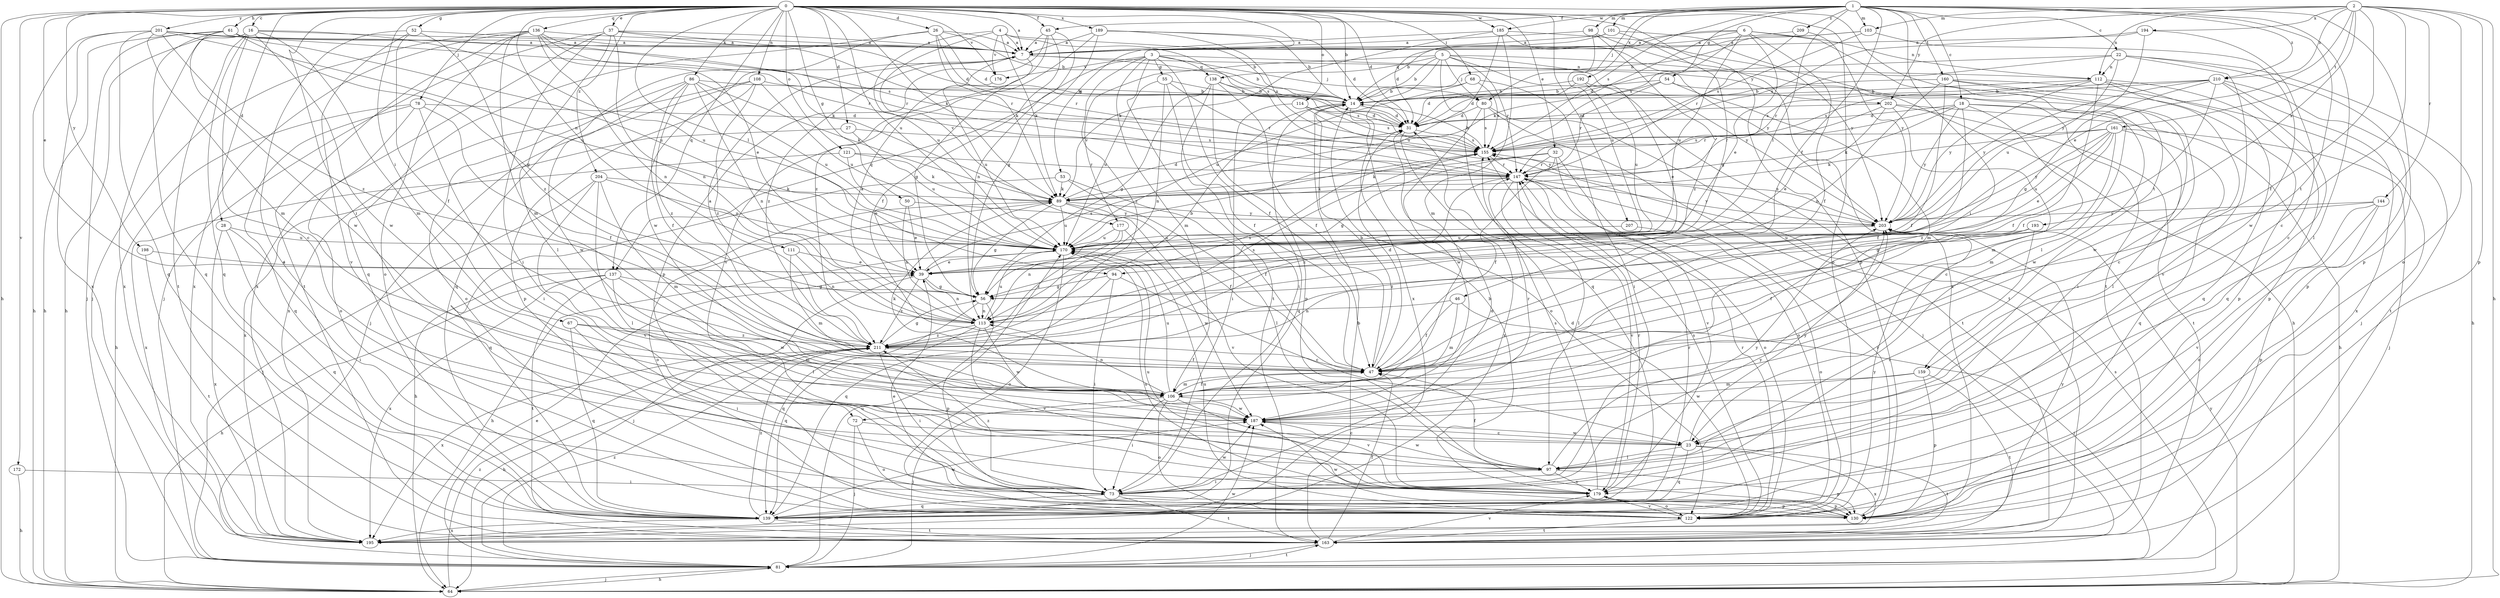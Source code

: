strict digraph  {
0;
1;
2;
3;
4;
5;
6;
7;
14;
16;
18;
22;
23;
26;
27;
28;
31;
32;
37;
39;
45;
46;
47;
50;
52;
53;
54;
55;
56;
61;
64;
67;
68;
72;
73;
78;
80;
81;
86;
89;
94;
97;
98;
101;
103;
106;
108;
111;
112;
113;
114;
121;
122;
130;
136;
137;
138;
139;
144;
147;
155;
159;
160;
161;
163;
170;
172;
176;
177;
179;
185;
187;
189;
192;
193;
194;
195;
198;
201;
202;
203;
204;
207;
209;
210;
211;
0 -> 7  [label=a];
0 -> 14  [label=b];
0 -> 16  [label=c];
0 -> 26  [label=d];
0 -> 27  [label=d];
0 -> 28  [label=d];
0 -> 31  [label=d];
0 -> 32  [label=e];
0 -> 37  [label=e];
0 -> 39  [label=e];
0 -> 45  [label=f];
0 -> 50  [label=g];
0 -> 52  [label=g];
0 -> 53  [label=g];
0 -> 61  [label=h];
0 -> 64  [label=h];
0 -> 67  [label=i];
0 -> 68  [label=i];
0 -> 72  [label=i];
0 -> 78  [label=j];
0 -> 86  [label=k];
0 -> 89  [label=k];
0 -> 94  [label=l];
0 -> 108  [label=n];
0 -> 111  [label=n];
0 -> 114  [label=o];
0 -> 121  [label=o];
0 -> 122  [label=o];
0 -> 130  [label=p];
0 -> 136  [label=q];
0 -> 137  [label=q];
0 -> 159  [label=t];
0 -> 170  [label=u];
0 -> 172  [label=v];
0 -> 176  [label=v];
0 -> 185  [label=w];
0 -> 189  [label=x];
0 -> 198  [label=y];
0 -> 201  [label=y];
0 -> 204  [label=z];
0 -> 207  [label=z];
1 -> 18  [label=c];
1 -> 22  [label=c];
1 -> 45  [label=f];
1 -> 46  [label=f];
1 -> 54  [label=g];
1 -> 72  [label=i];
1 -> 80  [label=j];
1 -> 94  [label=l];
1 -> 97  [label=l];
1 -> 98  [label=m];
1 -> 101  [label=m];
1 -> 103  [label=m];
1 -> 130  [label=p];
1 -> 155  [label=s];
1 -> 159  [label=t];
1 -> 160  [label=t];
1 -> 185  [label=w];
1 -> 192  [label=x];
1 -> 209  [label=z];
1 -> 210  [label=z];
2 -> 23  [label=c];
2 -> 39  [label=e];
2 -> 47  [label=f];
2 -> 64  [label=h];
2 -> 103  [label=m];
2 -> 112  [label=n];
2 -> 122  [label=o];
2 -> 130  [label=p];
2 -> 144  [label=r];
2 -> 161  [label=t];
2 -> 193  [label=x];
2 -> 194  [label=x];
2 -> 202  [label=y];
2 -> 210  [label=z];
3 -> 47  [label=f];
3 -> 55  [label=g];
3 -> 80  [label=j];
3 -> 106  [label=m];
3 -> 137  [label=q];
3 -> 138  [label=q];
3 -> 163  [label=t];
3 -> 176  [label=v];
3 -> 202  [label=y];
3 -> 211  [label=z];
4 -> 7  [label=a];
4 -> 14  [label=b];
4 -> 89  [label=k];
4 -> 155  [label=s];
4 -> 170  [label=u];
4 -> 176  [label=v];
4 -> 177  [label=v];
5 -> 14  [label=b];
5 -> 64  [label=h];
5 -> 80  [label=j];
5 -> 138  [label=q];
5 -> 139  [label=q];
5 -> 147  [label=r];
5 -> 163  [label=t];
5 -> 177  [label=v];
5 -> 195  [label=x];
5 -> 203  [label=y];
6 -> 7  [label=a];
6 -> 14  [label=b];
6 -> 39  [label=e];
6 -> 47  [label=f];
6 -> 89  [label=k];
6 -> 97  [label=l];
6 -> 112  [label=n];
6 -> 155  [label=s];
6 -> 170  [label=u];
7 -> 14  [label=b];
7 -> 56  [label=g];
7 -> 112  [label=n];
7 -> 139  [label=q];
7 -> 211  [label=z];
14 -> 31  [label=d];
14 -> 122  [label=o];
14 -> 139  [label=q];
16 -> 7  [label=a];
16 -> 23  [label=c];
16 -> 64  [label=h];
16 -> 106  [label=m];
16 -> 139  [label=q];
16 -> 163  [label=t];
16 -> 170  [label=u];
16 -> 187  [label=w];
16 -> 195  [label=x];
18 -> 31  [label=d];
18 -> 47  [label=f];
18 -> 89  [label=k];
18 -> 97  [label=l];
18 -> 106  [label=m];
18 -> 147  [label=r];
18 -> 187  [label=w];
18 -> 203  [label=y];
22 -> 31  [label=d];
22 -> 64  [label=h];
22 -> 112  [label=n];
22 -> 130  [label=p];
22 -> 147  [label=r];
22 -> 170  [label=u];
22 -> 179  [label=v];
23 -> 97  [label=l];
23 -> 139  [label=q];
23 -> 163  [label=t];
23 -> 187  [label=w];
23 -> 195  [label=x];
23 -> 203  [label=y];
26 -> 7  [label=a];
26 -> 14  [label=b];
26 -> 31  [label=d];
26 -> 89  [label=k];
26 -> 139  [label=q];
26 -> 147  [label=r];
26 -> 187  [label=w];
27 -> 155  [label=s];
27 -> 170  [label=u];
27 -> 195  [label=x];
28 -> 73  [label=i];
28 -> 139  [label=q];
28 -> 170  [label=u];
28 -> 195  [label=x];
31 -> 155  [label=s];
31 -> 195  [label=x];
32 -> 47  [label=f];
32 -> 56  [label=g];
32 -> 89  [label=k];
32 -> 122  [label=o];
32 -> 147  [label=r];
32 -> 179  [label=v];
37 -> 7  [label=a];
37 -> 31  [label=d];
37 -> 73  [label=i];
37 -> 81  [label=j];
37 -> 97  [label=l];
37 -> 113  [label=n];
37 -> 147  [label=r];
37 -> 195  [label=x];
39 -> 56  [label=g];
39 -> 81  [label=j];
39 -> 113  [label=n];
39 -> 155  [label=s];
39 -> 211  [label=z];
45 -> 7  [label=a];
45 -> 47  [label=f];
45 -> 113  [label=n];
45 -> 130  [label=p];
45 -> 211  [label=z];
46 -> 47  [label=f];
46 -> 81  [label=j];
46 -> 106  [label=m];
46 -> 113  [label=n];
47 -> 14  [label=b];
47 -> 31  [label=d];
47 -> 106  [label=m];
50 -> 39  [label=e];
50 -> 113  [label=n];
50 -> 203  [label=y];
52 -> 7  [label=a];
52 -> 47  [label=f];
52 -> 73  [label=i];
52 -> 179  [label=v];
52 -> 211  [label=z];
53 -> 47  [label=f];
53 -> 89  [label=k];
53 -> 97  [label=l];
53 -> 139  [label=q];
54 -> 14  [label=b];
54 -> 31  [label=d];
54 -> 106  [label=m];
54 -> 147  [label=r];
54 -> 187  [label=w];
55 -> 14  [label=b];
55 -> 47  [label=f];
55 -> 113  [label=n];
55 -> 147  [label=r];
55 -> 170  [label=u];
56 -> 113  [label=n];
56 -> 130  [label=p];
56 -> 139  [label=q];
61 -> 7  [label=a];
61 -> 56  [label=g];
61 -> 64  [label=h];
61 -> 81  [label=j];
61 -> 139  [label=q];
61 -> 155  [label=s];
61 -> 170  [label=u];
61 -> 187  [label=w];
64 -> 81  [label=j];
64 -> 155  [label=s];
64 -> 203  [label=y];
64 -> 211  [label=z];
67 -> 73  [label=i];
67 -> 106  [label=m];
67 -> 139  [label=q];
67 -> 211  [label=z];
68 -> 14  [label=b];
68 -> 73  [label=i];
68 -> 155  [label=s];
68 -> 170  [label=u];
72 -> 23  [label=c];
72 -> 81  [label=j];
72 -> 122  [label=o];
73 -> 31  [label=d];
73 -> 130  [label=p];
73 -> 139  [label=q];
73 -> 163  [label=t];
73 -> 187  [label=w];
73 -> 203  [label=y];
73 -> 211  [label=z];
78 -> 31  [label=d];
78 -> 47  [label=f];
78 -> 64  [label=h];
78 -> 73  [label=i];
78 -> 122  [label=o];
78 -> 139  [label=q];
80 -> 31  [label=d];
80 -> 81  [label=j];
80 -> 155  [label=s];
80 -> 163  [label=t];
80 -> 187  [label=w];
81 -> 39  [label=e];
81 -> 64  [label=h];
81 -> 163  [label=t];
81 -> 170  [label=u];
81 -> 187  [label=w];
81 -> 211  [label=z];
86 -> 14  [label=b];
86 -> 47  [label=f];
86 -> 89  [label=k];
86 -> 113  [label=n];
86 -> 122  [label=o];
86 -> 170  [label=u];
86 -> 187  [label=w];
86 -> 211  [label=z];
89 -> 31  [label=d];
89 -> 47  [label=f];
89 -> 56  [label=g];
89 -> 64  [label=h];
89 -> 122  [label=o];
89 -> 170  [label=u];
89 -> 179  [label=v];
89 -> 203  [label=y];
94 -> 23  [label=c];
94 -> 56  [label=g];
94 -> 73  [label=i];
94 -> 139  [label=q];
97 -> 47  [label=f];
97 -> 73  [label=i];
97 -> 130  [label=p];
97 -> 179  [label=v];
97 -> 187  [label=w];
97 -> 203  [label=y];
98 -> 7  [label=a];
98 -> 170  [label=u];
98 -> 195  [label=x];
98 -> 211  [label=z];
101 -> 7  [label=a];
101 -> 31  [label=d];
101 -> 56  [label=g];
101 -> 203  [label=y];
103 -> 7  [label=a];
103 -> 14  [label=b];
103 -> 155  [label=s];
103 -> 187  [label=w];
106 -> 47  [label=f];
106 -> 73  [label=i];
106 -> 81  [label=j];
106 -> 89  [label=k];
106 -> 113  [label=n];
106 -> 122  [label=o];
106 -> 170  [label=u];
106 -> 179  [label=v];
106 -> 187  [label=w];
108 -> 14  [label=b];
108 -> 81  [label=j];
108 -> 130  [label=p];
108 -> 170  [label=u];
108 -> 195  [label=x];
108 -> 211  [label=z];
111 -> 39  [label=e];
111 -> 106  [label=m];
111 -> 113  [label=n];
112 -> 14  [label=b];
112 -> 23  [label=c];
112 -> 47  [label=f];
112 -> 130  [label=p];
112 -> 139  [label=q];
112 -> 155  [label=s];
112 -> 203  [label=y];
113 -> 7  [label=a];
113 -> 14  [label=b];
113 -> 139  [label=q];
113 -> 155  [label=s];
113 -> 170  [label=u];
113 -> 179  [label=v];
113 -> 187  [label=w];
113 -> 211  [label=z];
114 -> 31  [label=d];
114 -> 73  [label=i];
114 -> 155  [label=s];
114 -> 203  [label=y];
121 -> 39  [label=e];
121 -> 89  [label=k];
121 -> 147  [label=r];
121 -> 195  [label=x];
122 -> 31  [label=d];
122 -> 147  [label=r];
122 -> 155  [label=s];
122 -> 163  [label=t];
122 -> 170  [label=u];
122 -> 179  [label=v];
122 -> 203  [label=y];
130 -> 39  [label=e];
130 -> 147  [label=r];
130 -> 170  [label=u];
130 -> 187  [label=w];
136 -> 7  [label=a];
136 -> 39  [label=e];
136 -> 81  [label=j];
136 -> 89  [label=k];
136 -> 106  [label=m];
136 -> 113  [label=n];
136 -> 122  [label=o];
136 -> 147  [label=r];
136 -> 163  [label=t];
136 -> 195  [label=x];
137 -> 56  [label=g];
137 -> 64  [label=h];
137 -> 97  [label=l];
137 -> 163  [label=t];
137 -> 187  [label=w];
137 -> 195  [label=x];
138 -> 14  [label=b];
138 -> 47  [label=f];
138 -> 56  [label=g];
138 -> 73  [label=i];
138 -> 130  [label=p];
138 -> 155  [label=s];
139 -> 147  [label=r];
139 -> 163  [label=t];
139 -> 187  [label=w];
139 -> 195  [label=x];
139 -> 211  [label=z];
144 -> 56  [label=g];
144 -> 122  [label=o];
144 -> 130  [label=p];
144 -> 179  [label=v];
144 -> 203  [label=y];
147 -> 89  [label=k];
147 -> 97  [label=l];
147 -> 122  [label=o];
147 -> 179  [label=v];
147 -> 203  [label=y];
147 -> 211  [label=z];
155 -> 14  [label=b];
155 -> 147  [label=r];
159 -> 106  [label=m];
159 -> 130  [label=p];
159 -> 163  [label=t];
159 -> 187  [label=w];
160 -> 14  [label=b];
160 -> 47  [label=f];
160 -> 73  [label=i];
160 -> 81  [label=j];
160 -> 113  [label=n];
160 -> 130  [label=p];
161 -> 39  [label=e];
161 -> 81  [label=j];
161 -> 89  [label=k];
161 -> 106  [label=m];
161 -> 139  [label=q];
161 -> 155  [label=s];
161 -> 170  [label=u];
161 -> 203  [label=y];
161 -> 211  [label=z];
163 -> 14  [label=b];
163 -> 47  [label=f];
163 -> 81  [label=j];
163 -> 179  [label=v];
170 -> 39  [label=e];
170 -> 64  [label=h];
170 -> 122  [label=o];
172 -> 64  [label=h];
172 -> 73  [label=i];
176 -> 170  [label=u];
177 -> 113  [label=n];
177 -> 170  [label=u];
177 -> 187  [label=w];
177 -> 211  [label=z];
179 -> 14  [label=b];
179 -> 122  [label=o];
179 -> 130  [label=p];
179 -> 147  [label=r];
179 -> 155  [label=s];
179 -> 170  [label=u];
185 -> 7  [label=a];
185 -> 89  [label=k];
185 -> 106  [label=m];
185 -> 163  [label=t];
185 -> 170  [label=u];
185 -> 203  [label=y];
187 -> 23  [label=c];
187 -> 147  [label=r];
189 -> 7  [label=a];
189 -> 14  [label=b];
189 -> 31  [label=d];
189 -> 56  [label=g];
189 -> 155  [label=s];
189 -> 179  [label=v];
192 -> 14  [label=b];
192 -> 31  [label=d];
192 -> 39  [label=e];
192 -> 170  [label=u];
193 -> 47  [label=f];
193 -> 73  [label=i];
193 -> 170  [label=u];
193 -> 211  [label=z];
194 -> 7  [label=a];
194 -> 23  [label=c];
194 -> 155  [label=s];
194 -> 203  [label=y];
195 -> 203  [label=y];
198 -> 39  [label=e];
198 -> 163  [label=t];
201 -> 7  [label=a];
201 -> 64  [label=h];
201 -> 106  [label=m];
201 -> 139  [label=q];
201 -> 147  [label=r];
201 -> 170  [label=u];
201 -> 195  [label=x];
201 -> 211  [label=z];
202 -> 23  [label=c];
202 -> 31  [label=d];
202 -> 39  [label=e];
202 -> 64  [label=h];
202 -> 147  [label=r];
202 -> 163  [label=t];
203 -> 155  [label=s];
203 -> 170  [label=u];
204 -> 81  [label=j];
204 -> 89  [label=k];
204 -> 97  [label=l];
204 -> 106  [label=m];
204 -> 170  [label=u];
204 -> 179  [label=v];
207 -> 122  [label=o];
207 -> 170  [label=u];
209 -> 7  [label=a];
209 -> 147  [label=r];
209 -> 203  [label=y];
210 -> 14  [label=b];
210 -> 47  [label=f];
210 -> 56  [label=g];
210 -> 139  [label=q];
210 -> 155  [label=s];
210 -> 163  [label=t];
210 -> 195  [label=x];
210 -> 203  [label=y];
211 -> 7  [label=a];
211 -> 47  [label=f];
211 -> 56  [label=g];
211 -> 64  [label=h];
211 -> 73  [label=i];
211 -> 155  [label=s];
211 -> 195  [label=x];
}
